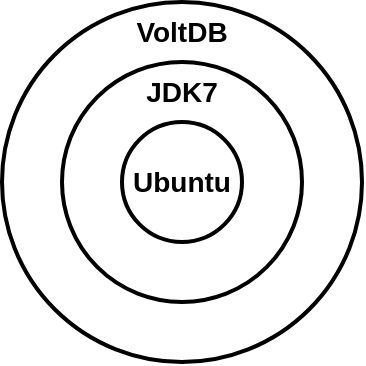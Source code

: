 <mxfile>
    <diagram id="aHb-ZwOeNOMBsOD3phg4" name="Page-1">
        <mxGraphModel dx="902" dy="775" grid="1" gridSize="10" guides="1" tooltips="1" connect="1" arrows="1" fold="1" page="1" pageScale="1" pageWidth="850" pageHeight="1100" math="0" shadow="0">
            <root>
                <mxCell id="0"/>
                <mxCell id="1" parent="0"/>
                <mxCell id="4" value="VoltDB" style="ellipse;whiteSpace=wrap;html=1;aspect=fixed;fontSize=14;fontStyle=1;horizontal=1;verticalAlign=top;strokeWidth=2;" vertex="1" parent="1">
                    <mxGeometry x="30" y="30" width="180" height="180" as="geometry"/>
                </mxCell>
                <mxCell id="3" value="JDK7" style="ellipse;whiteSpace=wrap;html=1;aspect=fixed;fontSize=14;fontStyle=1;verticalAlign=top;strokeWidth=2;" vertex="1" parent="1">
                    <mxGeometry x="60" y="60" width="120" height="120" as="geometry"/>
                </mxCell>
                <mxCell id="2" value="Ubuntu" style="ellipse;whiteSpace=wrap;html=1;aspect=fixed;fontSize=14;fontStyle=1;strokeWidth=2;" vertex="1" parent="1">
                    <mxGeometry x="90" y="90" width="60" height="60" as="geometry"/>
                </mxCell>
            </root>
        </mxGraphModel>
    </diagram>
</mxfile>

